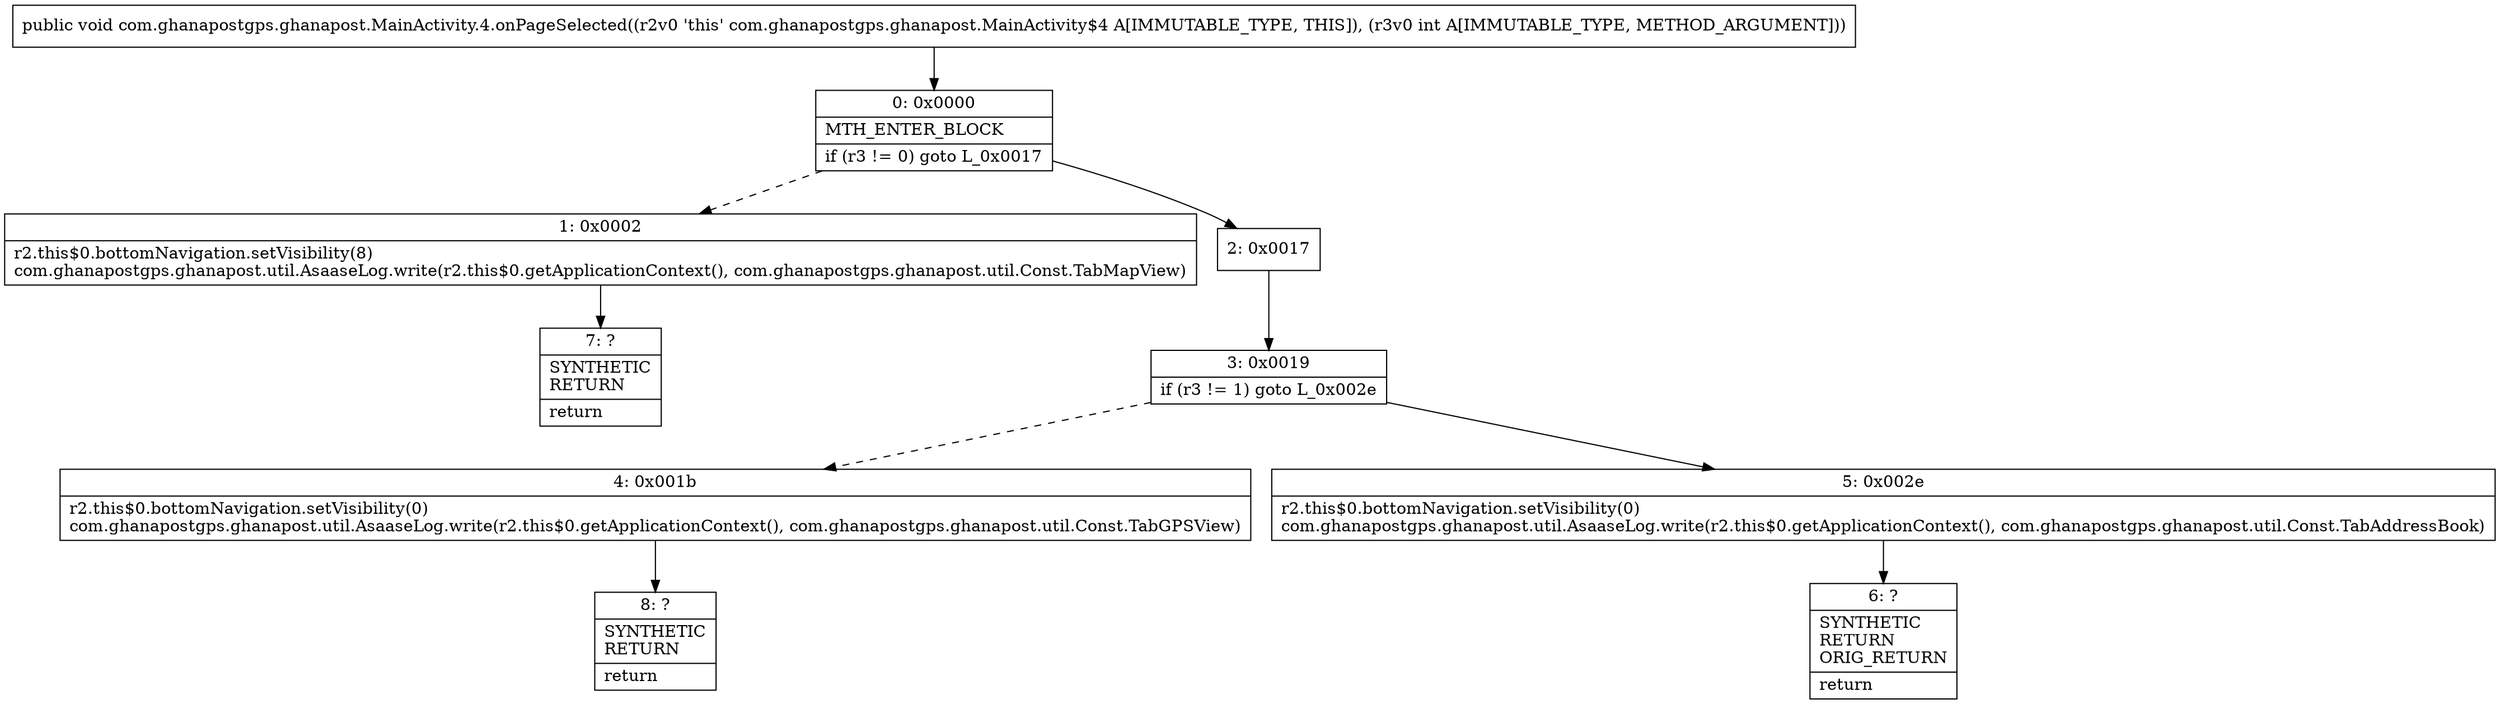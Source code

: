digraph "CFG forcom.ghanapostgps.ghanapost.MainActivity.4.onPageSelected(I)V" {
Node_0 [shape=record,label="{0\:\ 0x0000|MTH_ENTER_BLOCK\l|if (r3 != 0) goto L_0x0017\l}"];
Node_1 [shape=record,label="{1\:\ 0x0002|r2.this$0.bottomNavigation.setVisibility(8)\lcom.ghanapostgps.ghanapost.util.AsaaseLog.write(r2.this$0.getApplicationContext(), com.ghanapostgps.ghanapost.util.Const.TabMapView)\l}"];
Node_2 [shape=record,label="{2\:\ 0x0017}"];
Node_3 [shape=record,label="{3\:\ 0x0019|if (r3 != 1) goto L_0x002e\l}"];
Node_4 [shape=record,label="{4\:\ 0x001b|r2.this$0.bottomNavigation.setVisibility(0)\lcom.ghanapostgps.ghanapost.util.AsaaseLog.write(r2.this$0.getApplicationContext(), com.ghanapostgps.ghanapost.util.Const.TabGPSView)\l}"];
Node_5 [shape=record,label="{5\:\ 0x002e|r2.this$0.bottomNavigation.setVisibility(0)\lcom.ghanapostgps.ghanapost.util.AsaaseLog.write(r2.this$0.getApplicationContext(), com.ghanapostgps.ghanapost.util.Const.TabAddressBook)\l}"];
Node_6 [shape=record,label="{6\:\ ?|SYNTHETIC\lRETURN\lORIG_RETURN\l|return\l}"];
Node_7 [shape=record,label="{7\:\ ?|SYNTHETIC\lRETURN\l|return\l}"];
Node_8 [shape=record,label="{8\:\ ?|SYNTHETIC\lRETURN\l|return\l}"];
MethodNode[shape=record,label="{public void com.ghanapostgps.ghanapost.MainActivity.4.onPageSelected((r2v0 'this' com.ghanapostgps.ghanapost.MainActivity$4 A[IMMUTABLE_TYPE, THIS]), (r3v0 int A[IMMUTABLE_TYPE, METHOD_ARGUMENT])) }"];
MethodNode -> Node_0;
Node_0 -> Node_1[style=dashed];
Node_0 -> Node_2;
Node_1 -> Node_7;
Node_2 -> Node_3;
Node_3 -> Node_4[style=dashed];
Node_3 -> Node_5;
Node_4 -> Node_8;
Node_5 -> Node_6;
}

